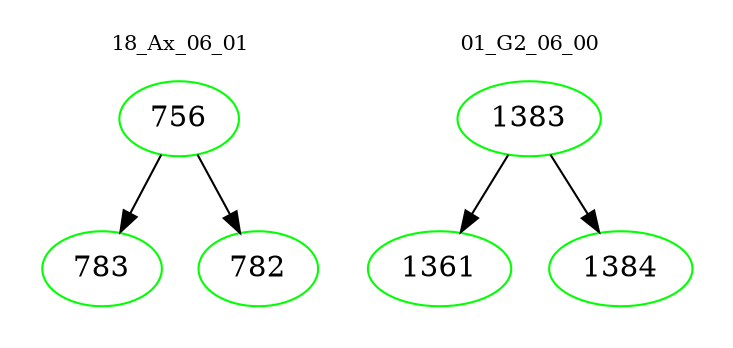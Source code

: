 digraph{
subgraph cluster_0 {
color = white
label = "18_Ax_06_01";
fontsize=10;
T0_756 [label="756", color="green"]
T0_756 -> T0_783 [color="black"]
T0_783 [label="783", color="green"]
T0_756 -> T0_782 [color="black"]
T0_782 [label="782", color="green"]
}
subgraph cluster_1 {
color = white
label = "01_G2_06_00";
fontsize=10;
T1_1383 [label="1383", color="green"]
T1_1383 -> T1_1361 [color="black"]
T1_1361 [label="1361", color="green"]
T1_1383 -> T1_1384 [color="black"]
T1_1384 [label="1384", color="green"]
}
}
